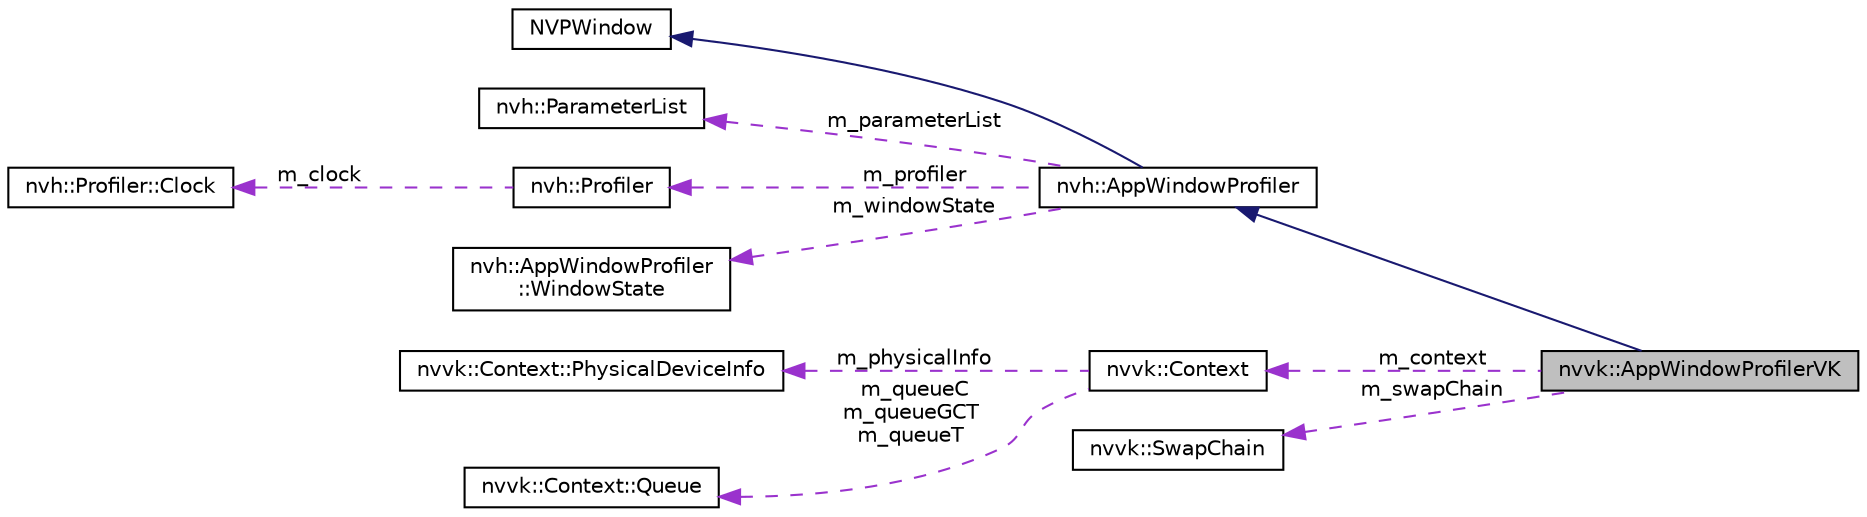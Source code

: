 digraph "nvvk::AppWindowProfilerVK"
{
 // LATEX_PDF_SIZE
  edge [fontname="Helvetica",fontsize="10",labelfontname="Helvetica",labelfontsize="10"];
  node [fontname="Helvetica",fontsize="10",shape=record];
  rankdir="LR";
  Node1 [label="nvvk::AppWindowProfilerVK",height=0.2,width=0.4,color="black", fillcolor="grey75", style="filled", fontcolor="black",tooltip=" "];
  Node2 -> Node1 [dir="back",color="midnightblue",fontsize="10",style="solid",fontname="Helvetica"];
  Node2 [label="nvh::AppWindowProfiler",height=0.2,width=0.4,color="black", fillcolor="white", style="filled",URL="$classnvh_1_1_app_window_profiler.html",tooltip=" "];
  Node3 -> Node2 [dir="back",color="midnightblue",fontsize="10",style="solid",fontname="Helvetica"];
  Node3 [label="NVPWindow",height=0.2,width=0.4,color="black", fillcolor="white", style="filled",URL="$class_n_v_p_window.html",tooltip=" "];
  Node4 -> Node2 [dir="back",color="darkorchid3",fontsize="10",style="dashed",label=" m_parameterList" ,fontname="Helvetica"];
  Node4 [label="nvh::ParameterList",height=0.2,width=0.4,color="black", fillcolor="white", style="filled",URL="$classnvh_1_1_parameter_list.html",tooltip=" "];
  Node5 -> Node2 [dir="back",color="darkorchid3",fontsize="10",style="dashed",label=" m_profiler" ,fontname="Helvetica"];
  Node5 [label="nvh::Profiler",height=0.2,width=0.4,color="black", fillcolor="white", style="filled",URL="$classnvh_1_1_profiler.html",tooltip=" "];
  Node6 -> Node5 [dir="back",color="darkorchid3",fontsize="10",style="dashed",label=" m_clock" ,fontname="Helvetica"];
  Node6 [label="nvh::Profiler::Clock",height=0.2,width=0.4,color="black", fillcolor="white", style="filled",URL="$classnvh_1_1_profiler_1_1_clock.html",tooltip=" "];
  Node7 -> Node2 [dir="back",color="darkorchid3",fontsize="10",style="dashed",label=" m_windowState" ,fontname="Helvetica"];
  Node7 [label="nvh::AppWindowProfiler\l::WindowState",height=0.2,width=0.4,color="black", fillcolor="white", style="filled",URL="$classnvh_1_1_app_window_profiler_1_1_window_state.html",tooltip=" "];
  Node8 -> Node1 [dir="back",color="darkorchid3",fontsize="10",style="dashed",label=" m_context" ,fontname="Helvetica"];
  Node8 [label="nvvk::Context",height=0.2,width=0.4,color="black", fillcolor="white", style="filled",URL="$classnvvk_1_1_context.html",tooltip=" "];
  Node9 -> Node8 [dir="back",color="darkorchid3",fontsize="10",style="dashed",label=" m_physicalInfo" ,fontname="Helvetica"];
  Node9 [label="nvvk::Context::PhysicalDeviceInfo",height=0.2,width=0.4,color="black", fillcolor="white", style="filled",URL="$structnvvk_1_1_context_1_1_physical_device_info.html",tooltip=" "];
  Node10 -> Node8 [dir="back",color="darkorchid3",fontsize="10",style="dashed",label=" m_queueC\nm_queueGCT\nm_queueT" ,fontname="Helvetica"];
  Node10 [label="nvvk::Context::Queue",height=0.2,width=0.4,color="black", fillcolor="white", style="filled",URL="$structnvvk_1_1_context_1_1_queue.html",tooltip=" "];
  Node11 -> Node1 [dir="back",color="darkorchid3",fontsize="10",style="dashed",label=" m_swapChain" ,fontname="Helvetica"];
  Node11 [label="nvvk::SwapChain",height=0.2,width=0.4,color="black", fillcolor="white", style="filled",URL="$classnvvk_1_1_swap_chain.html",tooltip=" "];
}
